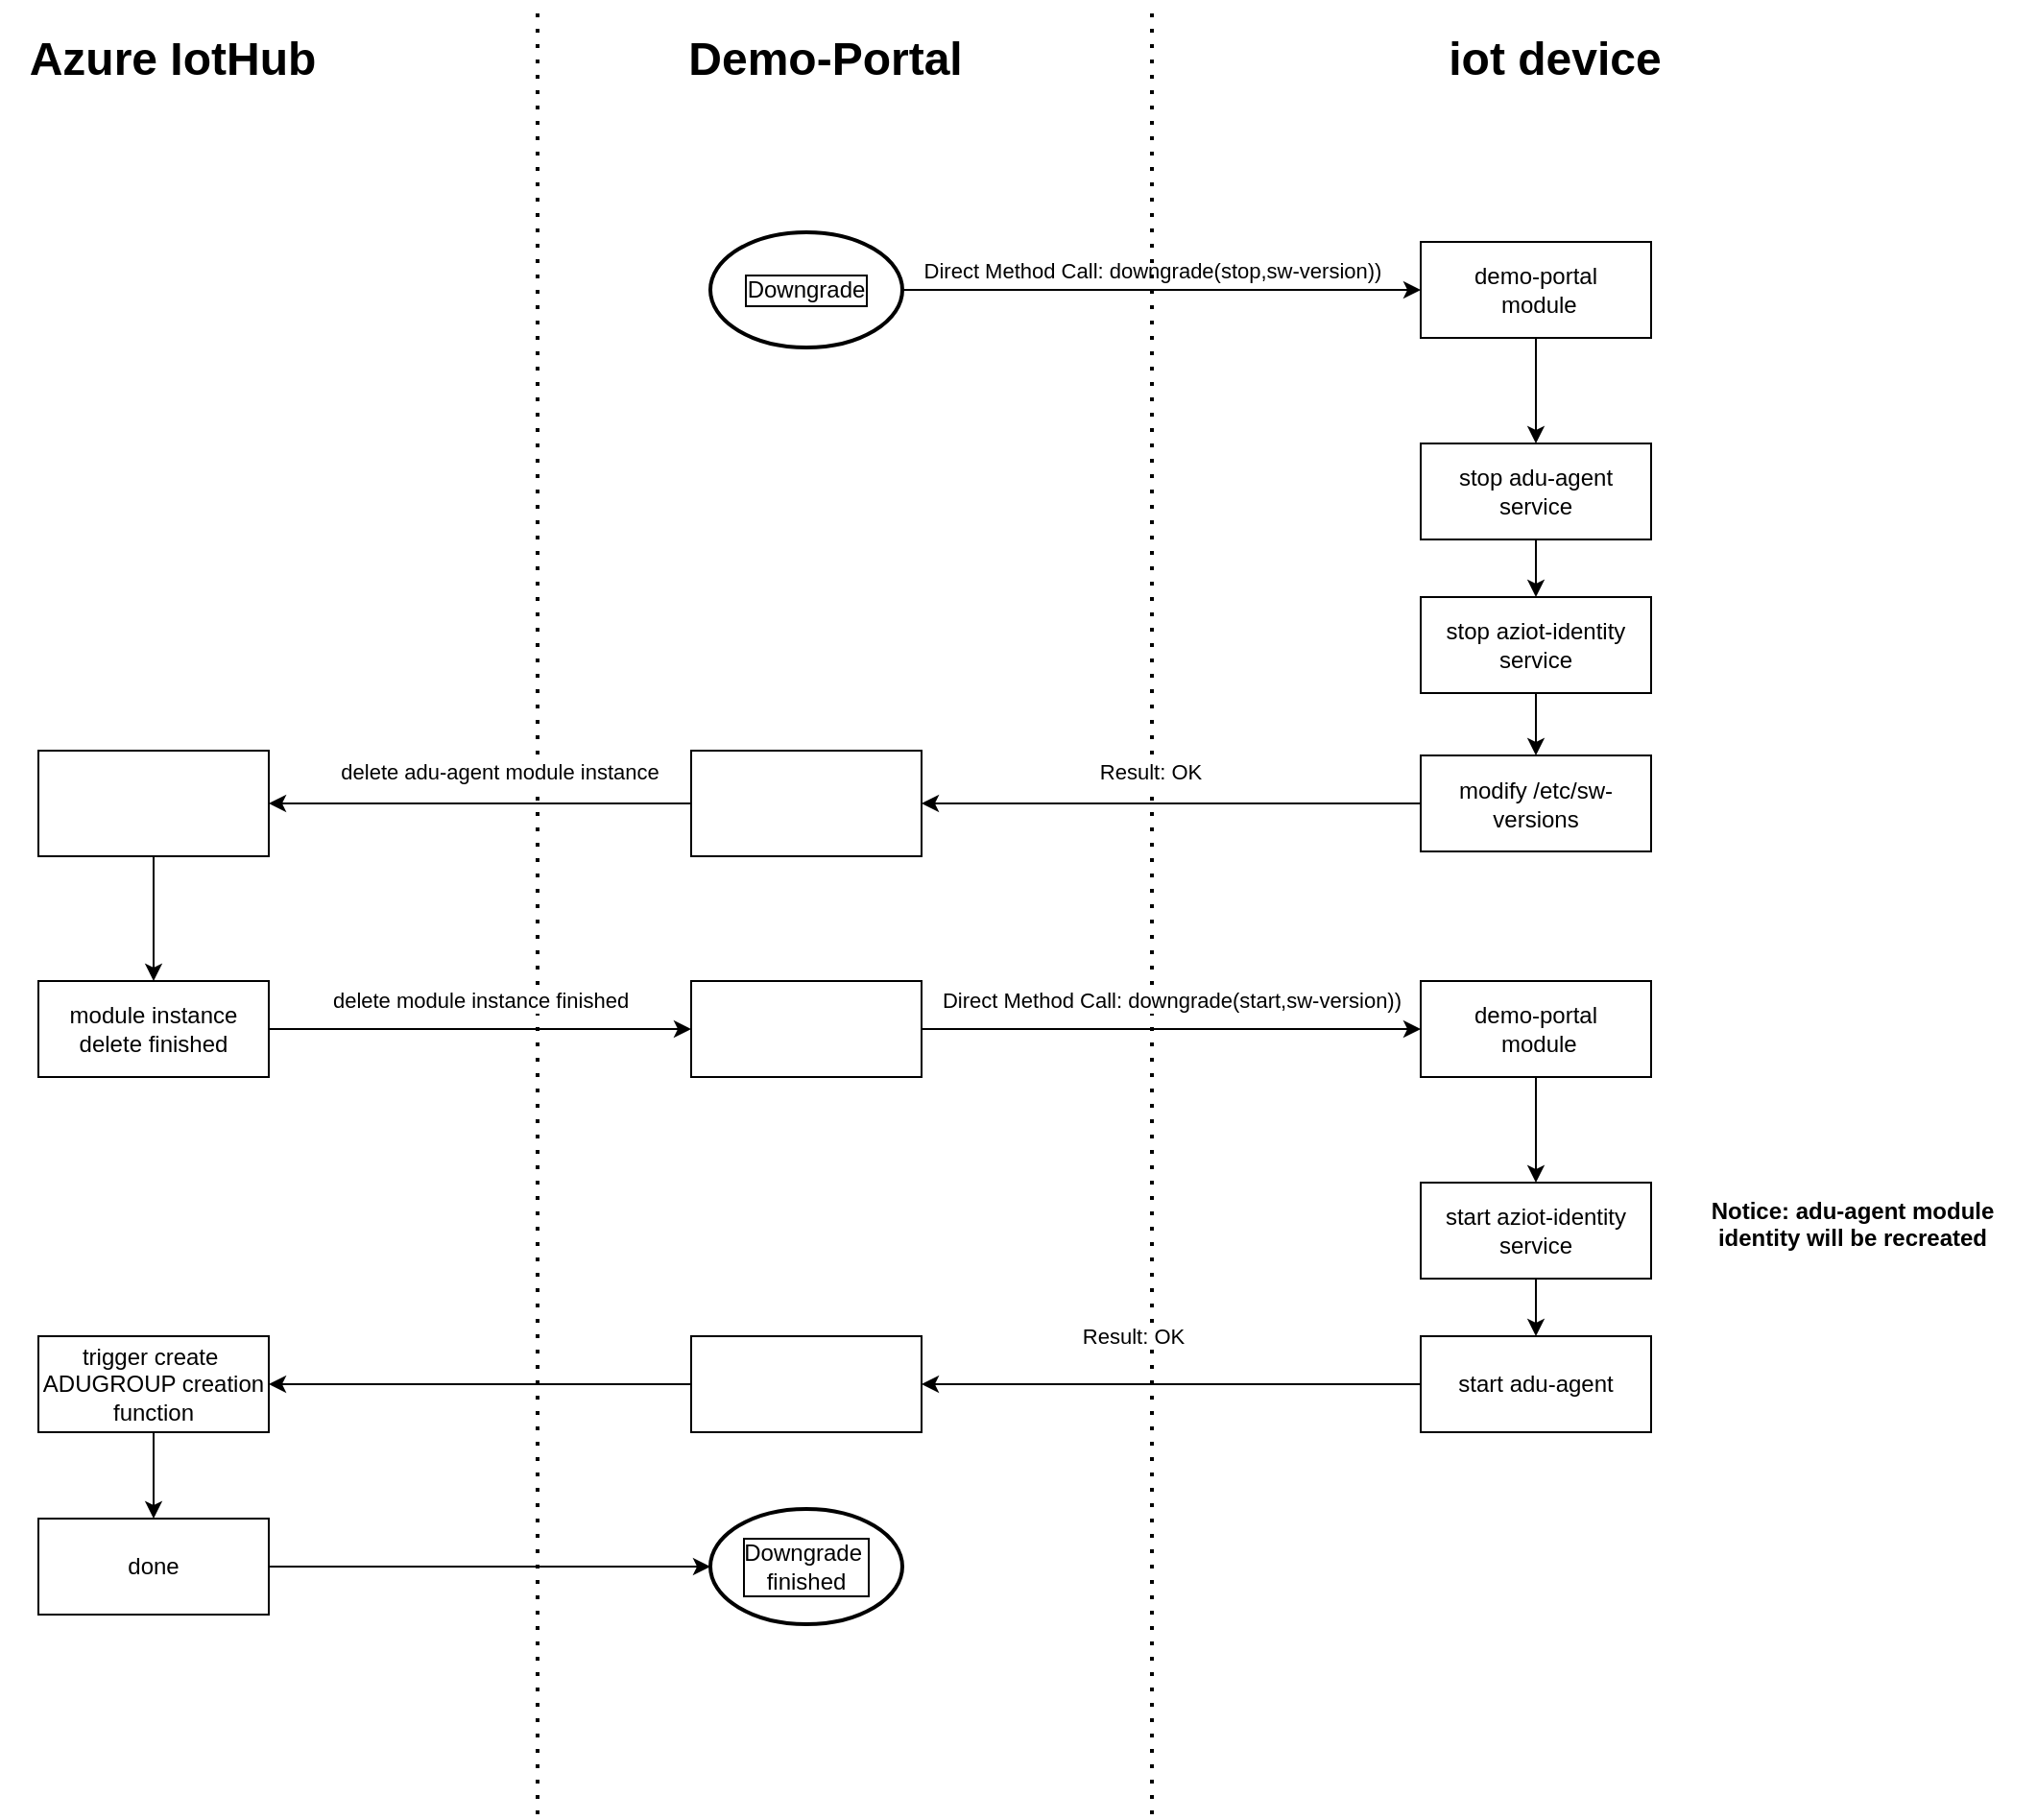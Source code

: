 <mxfile version="15.9.6" type="atlas"><mxAtlasLibraries/><diagram id="-X-ysPDn8uz7TueQlD2V" name="Page-1"><mxGraphModel dx="2222" dy="2728" grid="1" gridSize="10" guides="1" tooltips="1" connect="1" arrows="1" fold="1" page="0" pageScale="1" pageWidth="850" pageHeight="1100" math="0" shadow="0"><root><mxCell id="0"/><mxCell id="1" parent="0"/><mxCell id="KcLsqAbQU5yuLezwYQRW-39" value="Direct Method Call: downgrade(stop,sw-version))" style="edgeStyle=orthogonalEdgeStyle;rounded=0;orthogonalLoop=1;jettySize=auto;html=1;entryX=0;entryY=0.5;entryDx=0;entryDy=0;" parent="1" source="KcLsqAbQU5yuLezwYQRW-2" target="KcLsqAbQU5yuLezwYQRW-37" edge="1"><mxGeometry x="-0.037" y="10" relative="1" as="geometry"><mxPoint as="offset"/></mxGeometry></mxCell><mxCell id="KcLsqAbQU5yuLezwYQRW-2" value="Downgrade" style="strokeWidth=2;html=1;shape=mxgraph.flowchart.start_1;whiteSpace=wrap;shadow=0;glass=1;labelBorderColor=default;" parent="1" vertex="1"><mxGeometry x="-190" y="-1590" width="100" height="60" as="geometry"/></mxCell><mxCell id="KcLsqAbQU5yuLezwYQRW-32" value="&lt;h1&gt;Demo-Portal&lt;/h1&gt;" style="text;html=1;strokeColor=none;fillColor=none;spacing=5;spacingTop=-20;whiteSpace=wrap;overflow=hidden;rounded=0;align=center;" parent="1" vertex="1"><mxGeometry x="-220" y="-1700" width="180" height="50" as="geometry"/></mxCell><mxCell id="KcLsqAbQU5yuLezwYQRW-33" value="&lt;h1&gt;iot device&lt;/h1&gt;" style="text;html=1;strokeColor=none;fillColor=none;spacing=5;spacingTop=-20;whiteSpace=wrap;overflow=hidden;rounded=0;align=center;" parent="1" vertex="1"><mxGeometry x="160" y="-1700" width="180" height="50" as="geometry"/></mxCell><mxCell id="KcLsqAbQU5yuLezwYQRW-34" value="" style="endArrow=none;dashed=1;html=1;dashPattern=1 3;strokeWidth=2;rounded=0;" parent="1" edge="1"><mxGeometry width="50" height="50" relative="1" as="geometry"><mxPoint x="40" y="-766" as="sourcePoint"/><mxPoint x="40" y="-1710" as="targetPoint"/></mxGeometry></mxCell><mxCell id="KcLsqAbQU5yuLezwYQRW-35" value="&lt;h1&gt;Azure IotHub&lt;/h1&gt;" style="text;html=1;strokeColor=none;fillColor=none;spacing=5;spacingTop=-20;whiteSpace=wrap;overflow=hidden;rounded=0;align=center;" parent="1" vertex="1"><mxGeometry x="-560" y="-1700" width="180" height="50" as="geometry"/></mxCell><mxCell id="KcLsqAbQU5yuLezwYQRW-36" value="" style="endArrow=none;dashed=1;html=1;dashPattern=1 3;strokeWidth=2;rounded=0;" parent="1" edge="1"><mxGeometry width="50" height="50" relative="1" as="geometry"><mxPoint x="-280.0" y="-766" as="sourcePoint"/><mxPoint x="-280.0" y="-1710" as="targetPoint"/></mxGeometry></mxCell><mxCell id="KcLsqAbQU5yuLezwYQRW-42" style="edgeStyle=orthogonalEdgeStyle;rounded=0;orthogonalLoop=1;jettySize=auto;html=1;exitX=0.5;exitY=1;exitDx=0;exitDy=0;entryX=0.5;entryY=0;entryDx=0;entryDy=0;" parent="1" source="KcLsqAbQU5yuLezwYQRW-37" target="KcLsqAbQU5yuLezwYQRW-41" edge="1"><mxGeometry relative="1" as="geometry"/></mxCell><mxCell id="KcLsqAbQU5yuLezwYQRW-37" value="demo-portal&lt;br&gt;&amp;nbsp;module" style="rounded=0;whiteSpace=wrap;html=1;" parent="1" vertex="1"><mxGeometry x="180" y="-1585" width="120" height="50" as="geometry"/></mxCell><mxCell id="KcLsqAbQU5yuLezwYQRW-44" style="edgeStyle=orthogonalEdgeStyle;rounded=0;orthogonalLoop=1;jettySize=auto;html=1;exitX=0.5;exitY=1;exitDx=0;exitDy=0;entryX=0.5;entryY=0;entryDx=0;entryDy=0;" parent="1" source="KcLsqAbQU5yuLezwYQRW-41" target="KcLsqAbQU5yuLezwYQRW-43" edge="1"><mxGeometry relative="1" as="geometry"/></mxCell><mxCell id="KcLsqAbQU5yuLezwYQRW-41" value="stop adu-agent service" style="rounded=0;whiteSpace=wrap;html=1;" parent="1" vertex="1"><mxGeometry x="180" y="-1480" width="120" height="50" as="geometry"/></mxCell><mxCell id="KcLsqAbQU5yuLezwYQRW-46" style="edgeStyle=orthogonalEdgeStyle;rounded=0;orthogonalLoop=1;jettySize=auto;html=1;exitX=0.5;exitY=1;exitDx=0;exitDy=0;entryX=0.5;entryY=0;entryDx=0;entryDy=0;" parent="1" source="KcLsqAbQU5yuLezwYQRW-43" target="KcLsqAbQU5yuLezwYQRW-45" edge="1"><mxGeometry relative="1" as="geometry"/></mxCell><mxCell id="KcLsqAbQU5yuLezwYQRW-43" value="stop aziot-identity service" style="rounded=0;whiteSpace=wrap;html=1;" parent="1" vertex="1"><mxGeometry x="180" y="-1400" width="120" height="50" as="geometry"/></mxCell><mxCell id="KcLsqAbQU5yuLezwYQRW-48" value="Result: OK" style="edgeStyle=orthogonalEdgeStyle;rounded=0;orthogonalLoop=1;jettySize=auto;html=1;exitX=0;exitY=0.5;exitDx=0;exitDy=0;entryX=1;entryY=0.5;entryDx=0;entryDy=0;" parent="1" source="KcLsqAbQU5yuLezwYQRW-45" target="KcLsqAbQU5yuLezwYQRW-47" edge="1"><mxGeometry x="0.086" y="-17" relative="1" as="geometry"><mxPoint as="offset"/></mxGeometry></mxCell><mxCell id="KcLsqAbQU5yuLezwYQRW-45" value="modify /etc/sw-versions" style="rounded=0;whiteSpace=wrap;html=1;" parent="1" vertex="1"><mxGeometry x="180" y="-1317.5" width="120" height="50" as="geometry"/></mxCell><mxCell id="KcLsqAbQU5yuLezwYQRW-50" value="delete adu-agent module instance" style="edgeStyle=orthogonalEdgeStyle;rounded=0;orthogonalLoop=1;jettySize=auto;html=1;exitX=0;exitY=0.5;exitDx=0;exitDy=0;entryX=1;entryY=0.5;entryDx=0;entryDy=0;" parent="1" source="KcLsqAbQU5yuLezwYQRW-47" target="KcLsqAbQU5yuLezwYQRW-49" edge="1"><mxGeometry x="-0.091" y="-17" relative="1" as="geometry"><mxPoint as="offset"/></mxGeometry></mxCell><mxCell id="KcLsqAbQU5yuLezwYQRW-47" value="" style="rounded=0;whiteSpace=wrap;html=1;" parent="1" vertex="1"><mxGeometry x="-200" y="-1320" width="120" height="55" as="geometry"/></mxCell><mxCell id="DWsvOd0gNXZnR3wBgf-_-2" style="edgeStyle=orthogonalEdgeStyle;rounded=0;orthogonalLoop=1;jettySize=auto;html=1;exitX=0.5;exitY=1;exitDx=0;exitDy=0;entryX=0.5;entryY=0;entryDx=0;entryDy=0;" parent="1" source="KcLsqAbQU5yuLezwYQRW-49" target="DWsvOd0gNXZnR3wBgf-_-1" edge="1"><mxGeometry relative="1" as="geometry"/></mxCell><mxCell id="KcLsqAbQU5yuLezwYQRW-49" value="" style="rounded=0;whiteSpace=wrap;html=1;" parent="1" vertex="1"><mxGeometry x="-540" y="-1320" width="120" height="55" as="geometry"/></mxCell><mxCell id="DWsvOd0gNXZnR3wBgf-_-5" value="delete module instance finished" style="edgeStyle=orthogonalEdgeStyle;rounded=0;orthogonalLoop=1;jettySize=auto;html=1;exitX=1;exitY=0.5;exitDx=0;exitDy=0;entryX=0;entryY=0.5;entryDx=0;entryDy=0;" parent="1" source="DWsvOd0gNXZnR3wBgf-_-1" target="DWsvOd0gNXZnR3wBgf-_-4" edge="1"><mxGeometry y="15" relative="1" as="geometry"><mxPoint as="offset"/></mxGeometry></mxCell><mxCell id="DWsvOd0gNXZnR3wBgf-_-1" value="module instance delete finished" style="rounded=0;whiteSpace=wrap;html=1;" parent="1" vertex="1"><mxGeometry x="-540" y="-1200" width="120" height="50" as="geometry"/></mxCell><mxCell id="DWsvOd0gNXZnR3wBgf-_-13" value="Direct Method Call: downgrade(start,sw-version))" style="edgeStyle=orthogonalEdgeStyle;rounded=0;orthogonalLoop=1;jettySize=auto;html=1;exitX=1;exitY=0.5;exitDx=0;exitDy=0;entryX=0;entryY=0.5;entryDx=0;entryDy=0;" parent="1" source="DWsvOd0gNXZnR3wBgf-_-4" target="DWsvOd0gNXZnR3wBgf-_-9" edge="1"><mxGeometry y="15" relative="1" as="geometry"><mxPoint as="offset"/></mxGeometry></mxCell><mxCell id="DWsvOd0gNXZnR3wBgf-_-4" value="" style="rounded=0;whiteSpace=wrap;html=1;" parent="1" vertex="1"><mxGeometry x="-200" y="-1200" width="120" height="50" as="geometry"/></mxCell><mxCell id="DWsvOd0gNXZnR3wBgf-_-8" style="edgeStyle=orthogonalEdgeStyle;rounded=0;orthogonalLoop=1;jettySize=auto;html=1;exitX=0.5;exitY=1;exitDx=0;exitDy=0;entryX=0.5;entryY=0;entryDx=0;entryDy=0;" parent="1" source="DWsvOd0gNXZnR3wBgf-_-9" target="DWsvOd0gNXZnR3wBgf-_-11" edge="1"><mxGeometry relative="1" as="geometry"/></mxCell><mxCell id="DWsvOd0gNXZnR3wBgf-_-9" value="demo-portal&lt;br&gt;&amp;nbsp;module" style="rounded=0;whiteSpace=wrap;html=1;" parent="1" vertex="1"><mxGeometry x="180" y="-1200" width="120" height="50" as="geometry"/></mxCell><mxCell id="DWsvOd0gNXZnR3wBgf-_-10" style="edgeStyle=orthogonalEdgeStyle;rounded=0;orthogonalLoop=1;jettySize=auto;html=1;exitX=0.5;exitY=1;exitDx=0;exitDy=0;entryX=0.5;entryY=0;entryDx=0;entryDy=0;" parent="1" source="DWsvOd0gNXZnR3wBgf-_-11" target="DWsvOd0gNXZnR3wBgf-_-12" edge="1"><mxGeometry relative="1" as="geometry"/></mxCell><mxCell id="DWsvOd0gNXZnR3wBgf-_-11" value="start aziot-identity service" style="rounded=0;whiteSpace=wrap;html=1;" parent="1" vertex="1"><mxGeometry x="180" y="-1095" width="120" height="50" as="geometry"/></mxCell><mxCell id="cPhenoriHnQjhEfy17A--2" style="edgeStyle=orthogonalEdgeStyle;rounded=0;orthogonalLoop=1;jettySize=auto;html=1;exitX=0;exitY=0.5;exitDx=0;exitDy=0;entryX=1;entryY=0.5;entryDx=0;entryDy=0;" parent="1" source="DWsvOd0gNXZnR3wBgf-_-12" target="cPhenoriHnQjhEfy17A--1" edge="1"><mxGeometry relative="1" as="geometry"/></mxCell><mxCell id="fppC_HLs4OI568O1sBqE-1" value="Result: OK" style="edgeLabel;html=1;align=center;verticalAlign=middle;resizable=0;points=[];" parent="cPhenoriHnQjhEfy17A--2" vertex="1" connectable="0"><mxGeometry x="-0.1" y="-4" relative="1" as="geometry"><mxPoint x="-33" y="-21" as="offset"/></mxGeometry></mxCell><mxCell id="DWsvOd0gNXZnR3wBgf-_-12" value="start adu-agent" style="rounded=0;whiteSpace=wrap;html=1;" parent="1" vertex="1"><mxGeometry x="180" y="-1015" width="120" height="50" as="geometry"/></mxCell><mxCell id="DWsvOd0gNXZnR3wBgf-_-14" value="&lt;h1 style=&quot;font-size: 12px&quot;&gt;Notice: adu-agent module identity will be recreated&lt;/h1&gt;" style="text;html=1;strokeColor=none;fillColor=none;spacing=5;spacingTop=-20;whiteSpace=wrap;overflow=hidden;rounded=0;fontSize=12;align=center;" parent="1" vertex="1"><mxGeometry x="310" y="-1085" width="190" height="30" as="geometry"/></mxCell><mxCell id="DWsvOd0gNXZnR3wBgf-_-16" value="Downgrade&amp;nbsp;&lt;br&gt;finished" style="strokeWidth=2;html=1;shape=mxgraph.flowchart.start_1;whiteSpace=wrap;shadow=0;glass=1;labelBorderColor=default;" parent="1" vertex="1"><mxGeometry x="-190" y="-925" width="100" height="60" as="geometry"/></mxCell><mxCell id="cPhenoriHnQjhEfy17A--4" style="edgeStyle=orthogonalEdgeStyle;rounded=0;orthogonalLoop=1;jettySize=auto;html=1;exitX=0;exitY=0.5;exitDx=0;exitDy=0;" parent="1" source="cPhenoriHnQjhEfy17A--1" target="cPhenoriHnQjhEfy17A--3" edge="1"><mxGeometry relative="1" as="geometry"/></mxCell><mxCell id="cPhenoriHnQjhEfy17A--1" value="" style="rounded=0;whiteSpace=wrap;html=1;" parent="1" vertex="1"><mxGeometry x="-200" y="-1015" width="120" height="50" as="geometry"/></mxCell><mxCell id="cPhenoriHnQjhEfy17A--6" style="edgeStyle=orthogonalEdgeStyle;rounded=0;orthogonalLoop=1;jettySize=auto;html=1;exitX=0.5;exitY=1;exitDx=0;exitDy=0;entryX=0.5;entryY=0;entryDx=0;entryDy=0;" parent="1" source="cPhenoriHnQjhEfy17A--3" target="cPhenoriHnQjhEfy17A--5" edge="1"><mxGeometry relative="1" as="geometry"/></mxCell><mxCell id="cPhenoriHnQjhEfy17A--3" value="trigger create&amp;nbsp; ADUGROUP creation function" style="rounded=0;whiteSpace=wrap;html=1;" parent="1" vertex="1"><mxGeometry x="-540" y="-1015" width="120" height="50" as="geometry"/></mxCell><mxCell id="cPhenoriHnQjhEfy17A--7" style="edgeStyle=orthogonalEdgeStyle;rounded=0;orthogonalLoop=1;jettySize=auto;html=1;exitX=1;exitY=0.5;exitDx=0;exitDy=0;entryX=0;entryY=0.5;entryDx=0;entryDy=0;entryPerimeter=0;" parent="1" source="cPhenoriHnQjhEfy17A--5" target="DWsvOd0gNXZnR3wBgf-_-16" edge="1"><mxGeometry relative="1" as="geometry"/></mxCell><mxCell id="cPhenoriHnQjhEfy17A--5" value="done" style="rounded=0;whiteSpace=wrap;html=1;" parent="1" vertex="1"><mxGeometry x="-540" y="-920" width="120" height="50" as="geometry"/></mxCell></root></mxGraphModel></diagram></mxfile>